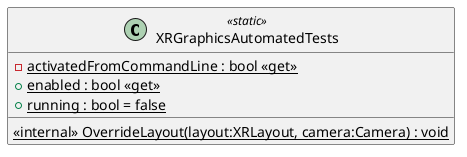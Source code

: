 @startuml
class XRGraphicsAutomatedTests <<static>> {
    {static} - activatedFromCommandLine : bool <<get>>
    + {static} enabled : bool <<get>>
    + {static} running : bool = false
    <<internal>> {static} OverrideLayout(layout:XRLayout, camera:Camera) : void
}
@enduml
